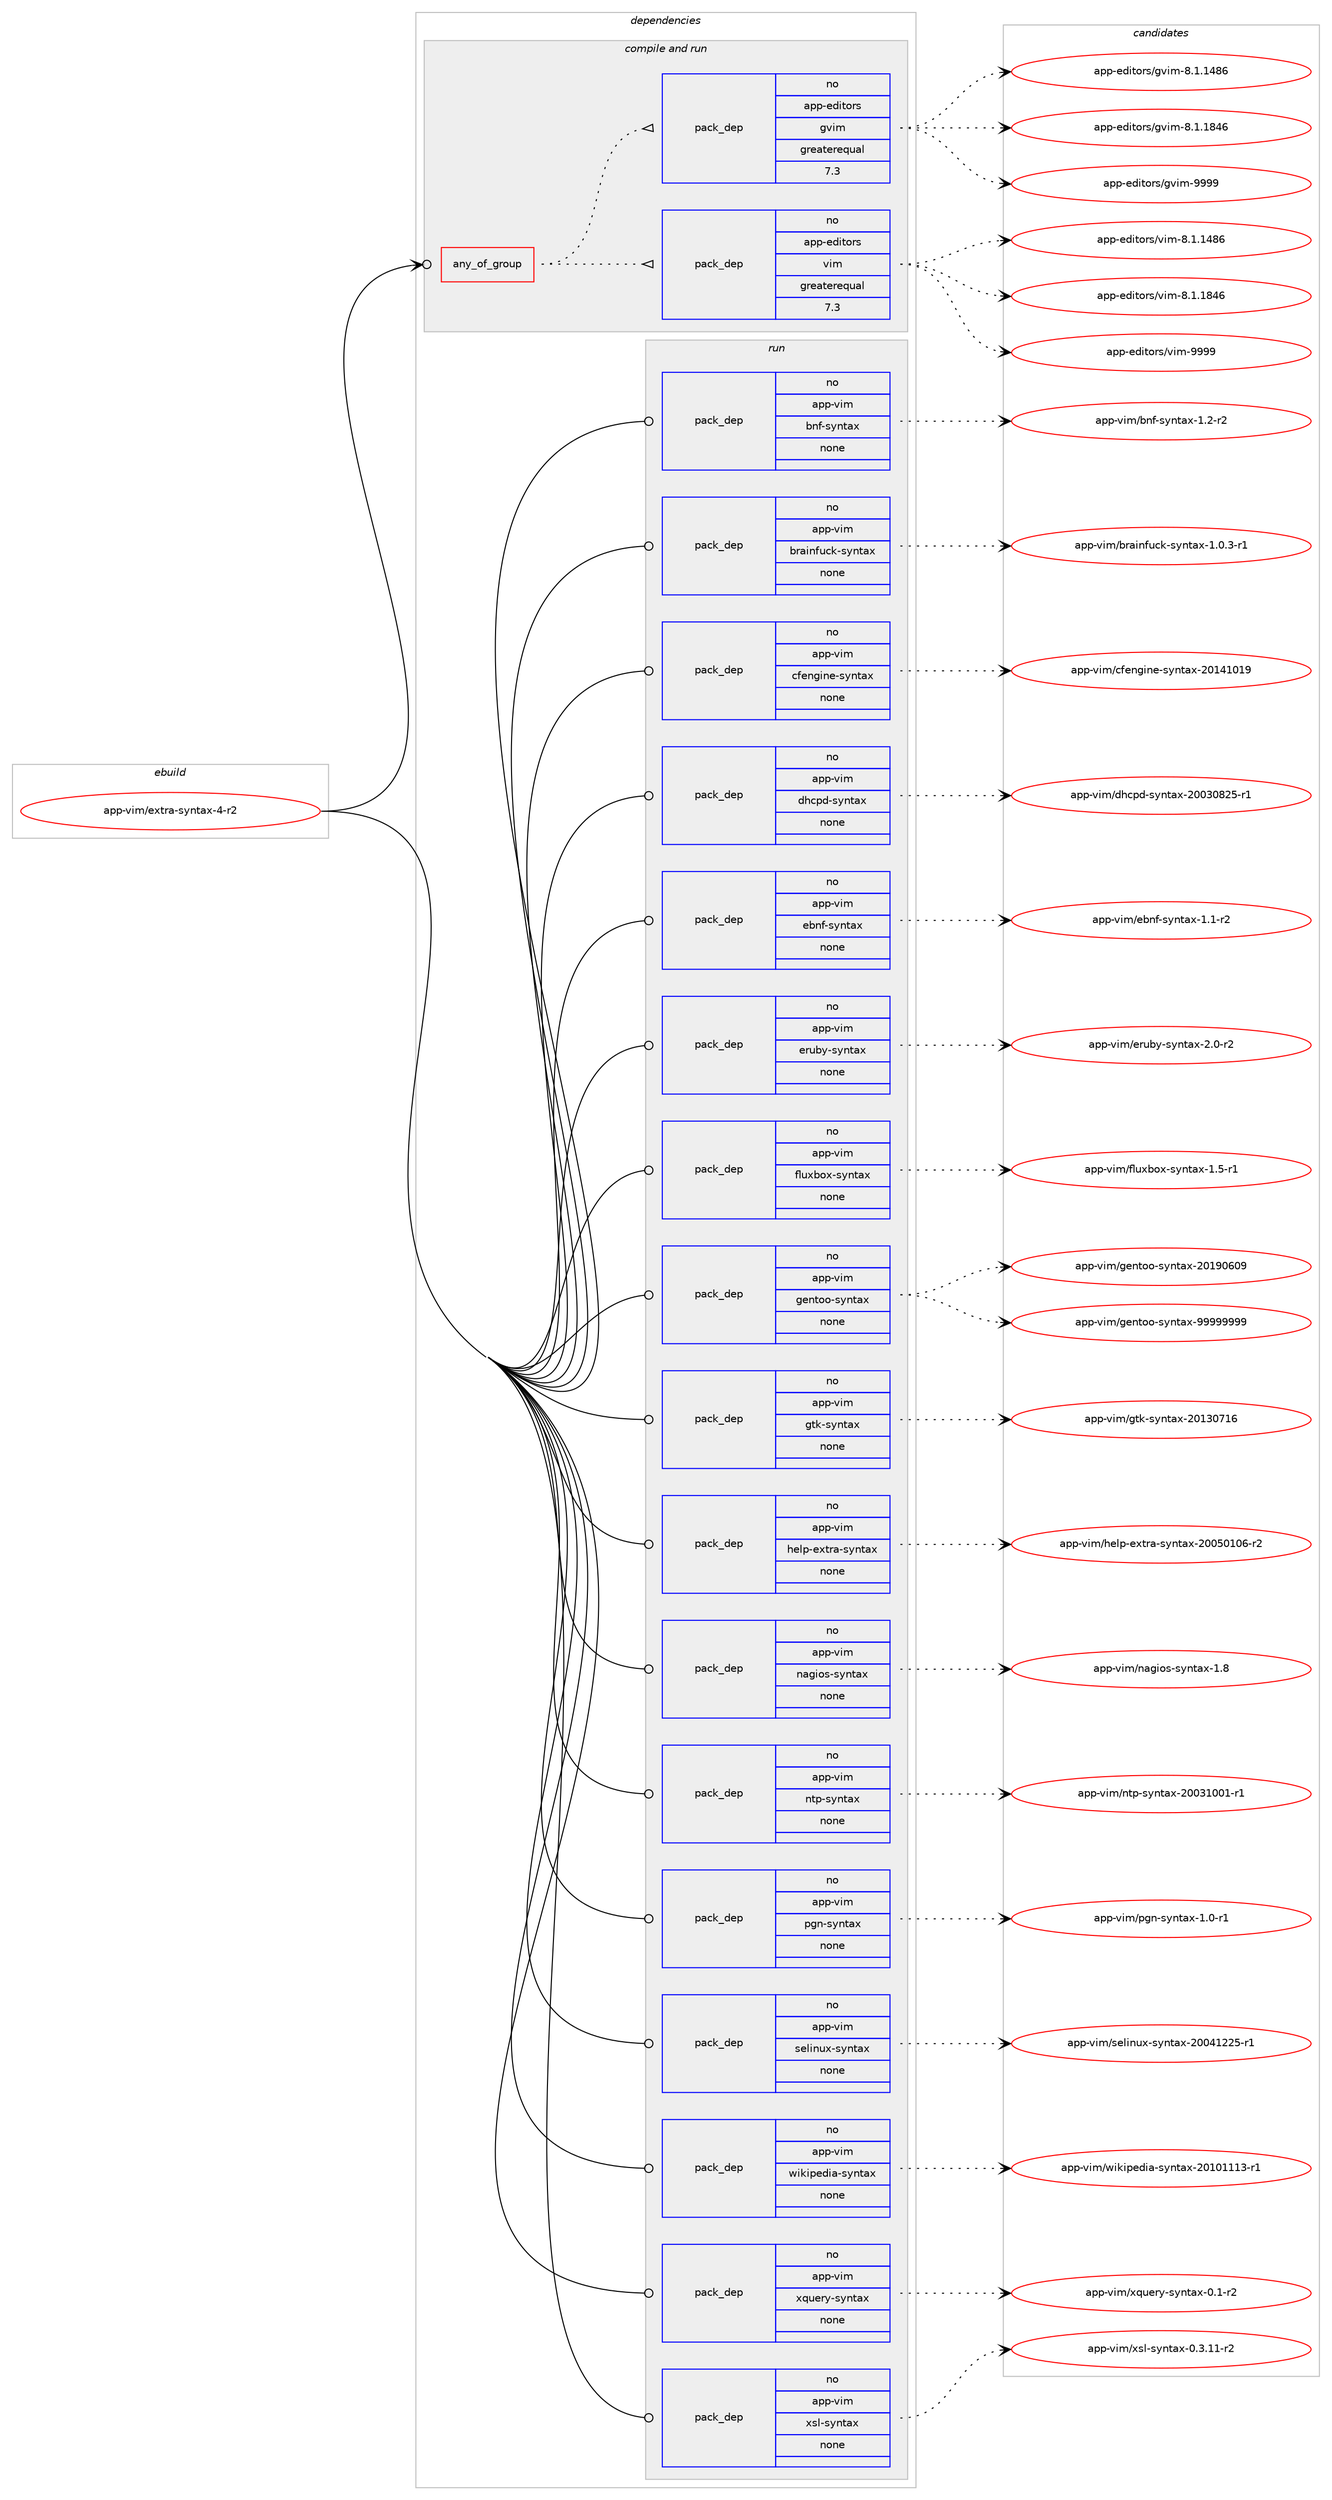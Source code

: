 digraph prolog {

# *************
# Graph options
# *************

newrank=true;
concentrate=true;
compound=true;
graph [rankdir=LR,fontname=Helvetica,fontsize=10,ranksep=1.5];#, ranksep=2.5, nodesep=0.2];
edge  [arrowhead=vee];
node  [fontname=Helvetica,fontsize=10];

# **********
# The ebuild
# **********

subgraph cluster_leftcol {
color=gray;
rank=same;
label=<<i>ebuild</i>>;
id [label="app-vim/extra-syntax-4-r2", color=red, width=4, href="../app-vim/extra-syntax-4-r2.svg"];
}

# ****************
# The dependencies
# ****************

subgraph cluster_midcol {
color=gray;
label=<<i>dependencies</i>>;
subgraph cluster_compile {
fillcolor="#eeeeee";
style=filled;
label=<<i>compile</i>>;
}
subgraph cluster_compileandrun {
fillcolor="#eeeeee";
style=filled;
label=<<i>compile and run</i>>;
subgraph any9044 {
dependency513795 [label=<<TABLE BORDER="0" CELLBORDER="1" CELLSPACING="0" CELLPADDING="4"><TR><TD CELLPADDING="10">any_of_group</TD></TR></TABLE>>, shape=none, color=red];subgraph pack382222 {
dependency513796 [label=<<TABLE BORDER="0" CELLBORDER="1" CELLSPACING="0" CELLPADDING="4" WIDTH="220"><TR><TD ROWSPAN="6" CELLPADDING="30">pack_dep</TD></TR><TR><TD WIDTH="110">no</TD></TR><TR><TD>app-editors</TD></TR><TR><TD>vim</TD></TR><TR><TD>greaterequal</TD></TR><TR><TD>7.3</TD></TR></TABLE>>, shape=none, color=blue];
}
dependency513795:e -> dependency513796:w [weight=20,style="dotted",arrowhead="oinv"];
subgraph pack382223 {
dependency513797 [label=<<TABLE BORDER="0" CELLBORDER="1" CELLSPACING="0" CELLPADDING="4" WIDTH="220"><TR><TD ROWSPAN="6" CELLPADDING="30">pack_dep</TD></TR><TR><TD WIDTH="110">no</TD></TR><TR><TD>app-editors</TD></TR><TR><TD>gvim</TD></TR><TR><TD>greaterequal</TD></TR><TR><TD>7.3</TD></TR></TABLE>>, shape=none, color=blue];
}
dependency513795:e -> dependency513797:w [weight=20,style="dotted",arrowhead="oinv"];
}
id:e -> dependency513795:w [weight=20,style="solid",arrowhead="odotvee"];
}
subgraph cluster_run {
fillcolor="#eeeeee";
style=filled;
label=<<i>run</i>>;
subgraph pack382224 {
dependency513798 [label=<<TABLE BORDER="0" CELLBORDER="1" CELLSPACING="0" CELLPADDING="4" WIDTH="220"><TR><TD ROWSPAN="6" CELLPADDING="30">pack_dep</TD></TR><TR><TD WIDTH="110">no</TD></TR><TR><TD>app-vim</TD></TR><TR><TD>bnf-syntax</TD></TR><TR><TD>none</TD></TR><TR><TD></TD></TR></TABLE>>, shape=none, color=blue];
}
id:e -> dependency513798:w [weight=20,style="solid",arrowhead="odot"];
subgraph pack382225 {
dependency513799 [label=<<TABLE BORDER="0" CELLBORDER="1" CELLSPACING="0" CELLPADDING="4" WIDTH="220"><TR><TD ROWSPAN="6" CELLPADDING="30">pack_dep</TD></TR><TR><TD WIDTH="110">no</TD></TR><TR><TD>app-vim</TD></TR><TR><TD>brainfuck-syntax</TD></TR><TR><TD>none</TD></TR><TR><TD></TD></TR></TABLE>>, shape=none, color=blue];
}
id:e -> dependency513799:w [weight=20,style="solid",arrowhead="odot"];
subgraph pack382226 {
dependency513800 [label=<<TABLE BORDER="0" CELLBORDER="1" CELLSPACING="0" CELLPADDING="4" WIDTH="220"><TR><TD ROWSPAN="6" CELLPADDING="30">pack_dep</TD></TR><TR><TD WIDTH="110">no</TD></TR><TR><TD>app-vim</TD></TR><TR><TD>cfengine-syntax</TD></TR><TR><TD>none</TD></TR><TR><TD></TD></TR></TABLE>>, shape=none, color=blue];
}
id:e -> dependency513800:w [weight=20,style="solid",arrowhead="odot"];
subgraph pack382227 {
dependency513801 [label=<<TABLE BORDER="0" CELLBORDER="1" CELLSPACING="0" CELLPADDING="4" WIDTH="220"><TR><TD ROWSPAN="6" CELLPADDING="30">pack_dep</TD></TR><TR><TD WIDTH="110">no</TD></TR><TR><TD>app-vim</TD></TR><TR><TD>dhcpd-syntax</TD></TR><TR><TD>none</TD></TR><TR><TD></TD></TR></TABLE>>, shape=none, color=blue];
}
id:e -> dependency513801:w [weight=20,style="solid",arrowhead="odot"];
subgraph pack382228 {
dependency513802 [label=<<TABLE BORDER="0" CELLBORDER="1" CELLSPACING="0" CELLPADDING="4" WIDTH="220"><TR><TD ROWSPAN="6" CELLPADDING="30">pack_dep</TD></TR><TR><TD WIDTH="110">no</TD></TR><TR><TD>app-vim</TD></TR><TR><TD>ebnf-syntax</TD></TR><TR><TD>none</TD></TR><TR><TD></TD></TR></TABLE>>, shape=none, color=blue];
}
id:e -> dependency513802:w [weight=20,style="solid",arrowhead="odot"];
subgraph pack382229 {
dependency513803 [label=<<TABLE BORDER="0" CELLBORDER="1" CELLSPACING="0" CELLPADDING="4" WIDTH="220"><TR><TD ROWSPAN="6" CELLPADDING="30">pack_dep</TD></TR><TR><TD WIDTH="110">no</TD></TR><TR><TD>app-vim</TD></TR><TR><TD>eruby-syntax</TD></TR><TR><TD>none</TD></TR><TR><TD></TD></TR></TABLE>>, shape=none, color=blue];
}
id:e -> dependency513803:w [weight=20,style="solid",arrowhead="odot"];
subgraph pack382230 {
dependency513804 [label=<<TABLE BORDER="0" CELLBORDER="1" CELLSPACING="0" CELLPADDING="4" WIDTH="220"><TR><TD ROWSPAN="6" CELLPADDING="30">pack_dep</TD></TR><TR><TD WIDTH="110">no</TD></TR><TR><TD>app-vim</TD></TR><TR><TD>fluxbox-syntax</TD></TR><TR><TD>none</TD></TR><TR><TD></TD></TR></TABLE>>, shape=none, color=blue];
}
id:e -> dependency513804:w [weight=20,style="solid",arrowhead="odot"];
subgraph pack382231 {
dependency513805 [label=<<TABLE BORDER="0" CELLBORDER="1" CELLSPACING="0" CELLPADDING="4" WIDTH="220"><TR><TD ROWSPAN="6" CELLPADDING="30">pack_dep</TD></TR><TR><TD WIDTH="110">no</TD></TR><TR><TD>app-vim</TD></TR><TR><TD>gentoo-syntax</TD></TR><TR><TD>none</TD></TR><TR><TD></TD></TR></TABLE>>, shape=none, color=blue];
}
id:e -> dependency513805:w [weight=20,style="solid",arrowhead="odot"];
subgraph pack382232 {
dependency513806 [label=<<TABLE BORDER="0" CELLBORDER="1" CELLSPACING="0" CELLPADDING="4" WIDTH="220"><TR><TD ROWSPAN="6" CELLPADDING="30">pack_dep</TD></TR><TR><TD WIDTH="110">no</TD></TR><TR><TD>app-vim</TD></TR><TR><TD>gtk-syntax</TD></TR><TR><TD>none</TD></TR><TR><TD></TD></TR></TABLE>>, shape=none, color=blue];
}
id:e -> dependency513806:w [weight=20,style="solid",arrowhead="odot"];
subgraph pack382233 {
dependency513807 [label=<<TABLE BORDER="0" CELLBORDER="1" CELLSPACING="0" CELLPADDING="4" WIDTH="220"><TR><TD ROWSPAN="6" CELLPADDING="30">pack_dep</TD></TR><TR><TD WIDTH="110">no</TD></TR><TR><TD>app-vim</TD></TR><TR><TD>help-extra-syntax</TD></TR><TR><TD>none</TD></TR><TR><TD></TD></TR></TABLE>>, shape=none, color=blue];
}
id:e -> dependency513807:w [weight=20,style="solid",arrowhead="odot"];
subgraph pack382234 {
dependency513808 [label=<<TABLE BORDER="0" CELLBORDER="1" CELLSPACING="0" CELLPADDING="4" WIDTH="220"><TR><TD ROWSPAN="6" CELLPADDING="30">pack_dep</TD></TR><TR><TD WIDTH="110">no</TD></TR><TR><TD>app-vim</TD></TR><TR><TD>nagios-syntax</TD></TR><TR><TD>none</TD></TR><TR><TD></TD></TR></TABLE>>, shape=none, color=blue];
}
id:e -> dependency513808:w [weight=20,style="solid",arrowhead="odot"];
subgraph pack382235 {
dependency513809 [label=<<TABLE BORDER="0" CELLBORDER="1" CELLSPACING="0" CELLPADDING="4" WIDTH="220"><TR><TD ROWSPAN="6" CELLPADDING="30">pack_dep</TD></TR><TR><TD WIDTH="110">no</TD></TR><TR><TD>app-vim</TD></TR><TR><TD>ntp-syntax</TD></TR><TR><TD>none</TD></TR><TR><TD></TD></TR></TABLE>>, shape=none, color=blue];
}
id:e -> dependency513809:w [weight=20,style="solid",arrowhead="odot"];
subgraph pack382236 {
dependency513810 [label=<<TABLE BORDER="0" CELLBORDER="1" CELLSPACING="0" CELLPADDING="4" WIDTH="220"><TR><TD ROWSPAN="6" CELLPADDING="30">pack_dep</TD></TR><TR><TD WIDTH="110">no</TD></TR><TR><TD>app-vim</TD></TR><TR><TD>pgn-syntax</TD></TR><TR><TD>none</TD></TR><TR><TD></TD></TR></TABLE>>, shape=none, color=blue];
}
id:e -> dependency513810:w [weight=20,style="solid",arrowhead="odot"];
subgraph pack382237 {
dependency513811 [label=<<TABLE BORDER="0" CELLBORDER="1" CELLSPACING="0" CELLPADDING="4" WIDTH="220"><TR><TD ROWSPAN="6" CELLPADDING="30">pack_dep</TD></TR><TR><TD WIDTH="110">no</TD></TR><TR><TD>app-vim</TD></TR><TR><TD>selinux-syntax</TD></TR><TR><TD>none</TD></TR><TR><TD></TD></TR></TABLE>>, shape=none, color=blue];
}
id:e -> dependency513811:w [weight=20,style="solid",arrowhead="odot"];
subgraph pack382238 {
dependency513812 [label=<<TABLE BORDER="0" CELLBORDER="1" CELLSPACING="0" CELLPADDING="4" WIDTH="220"><TR><TD ROWSPAN="6" CELLPADDING="30">pack_dep</TD></TR><TR><TD WIDTH="110">no</TD></TR><TR><TD>app-vim</TD></TR><TR><TD>wikipedia-syntax</TD></TR><TR><TD>none</TD></TR><TR><TD></TD></TR></TABLE>>, shape=none, color=blue];
}
id:e -> dependency513812:w [weight=20,style="solid",arrowhead="odot"];
subgraph pack382239 {
dependency513813 [label=<<TABLE BORDER="0" CELLBORDER="1" CELLSPACING="0" CELLPADDING="4" WIDTH="220"><TR><TD ROWSPAN="6" CELLPADDING="30">pack_dep</TD></TR><TR><TD WIDTH="110">no</TD></TR><TR><TD>app-vim</TD></TR><TR><TD>xquery-syntax</TD></TR><TR><TD>none</TD></TR><TR><TD></TD></TR></TABLE>>, shape=none, color=blue];
}
id:e -> dependency513813:w [weight=20,style="solid",arrowhead="odot"];
subgraph pack382240 {
dependency513814 [label=<<TABLE BORDER="0" CELLBORDER="1" CELLSPACING="0" CELLPADDING="4" WIDTH="220"><TR><TD ROWSPAN="6" CELLPADDING="30">pack_dep</TD></TR><TR><TD WIDTH="110">no</TD></TR><TR><TD>app-vim</TD></TR><TR><TD>xsl-syntax</TD></TR><TR><TD>none</TD></TR><TR><TD></TD></TR></TABLE>>, shape=none, color=blue];
}
id:e -> dependency513814:w [weight=20,style="solid",arrowhead="odot"];
}
}

# **************
# The candidates
# **************

subgraph cluster_choices {
rank=same;
color=gray;
label=<<i>candidates</i>>;

subgraph choice382222 {
color=black;
nodesep=1;
choice971121124510110010511611111411547118105109455646494649525654 [label="app-editors/vim-8.1.1486", color=red, width=4,href="../app-editors/vim-8.1.1486.svg"];
choice971121124510110010511611111411547118105109455646494649565254 [label="app-editors/vim-8.1.1846", color=red, width=4,href="../app-editors/vim-8.1.1846.svg"];
choice9711211245101100105116111114115471181051094557575757 [label="app-editors/vim-9999", color=red, width=4,href="../app-editors/vim-9999.svg"];
dependency513796:e -> choice971121124510110010511611111411547118105109455646494649525654:w [style=dotted,weight="100"];
dependency513796:e -> choice971121124510110010511611111411547118105109455646494649565254:w [style=dotted,weight="100"];
dependency513796:e -> choice9711211245101100105116111114115471181051094557575757:w [style=dotted,weight="100"];
}
subgraph choice382223 {
color=black;
nodesep=1;
choice971121124510110010511611111411547103118105109455646494649525654 [label="app-editors/gvim-8.1.1486", color=red, width=4,href="../app-editors/gvim-8.1.1486.svg"];
choice971121124510110010511611111411547103118105109455646494649565254 [label="app-editors/gvim-8.1.1846", color=red, width=4,href="../app-editors/gvim-8.1.1846.svg"];
choice9711211245101100105116111114115471031181051094557575757 [label="app-editors/gvim-9999", color=red, width=4,href="../app-editors/gvim-9999.svg"];
dependency513797:e -> choice971121124510110010511611111411547103118105109455646494649525654:w [style=dotted,weight="100"];
dependency513797:e -> choice971121124510110010511611111411547103118105109455646494649565254:w [style=dotted,weight="100"];
dependency513797:e -> choice9711211245101100105116111114115471031181051094557575757:w [style=dotted,weight="100"];
}
subgraph choice382224 {
color=black;
nodesep=1;
choice971121124511810510947981101024511512111011697120454946504511450 [label="app-vim/bnf-syntax-1.2-r2", color=red, width=4,href="../app-vim/bnf-syntax-1.2-r2.svg"];
dependency513798:e -> choice971121124511810510947981101024511512111011697120454946504511450:w [style=dotted,weight="100"];
}
subgraph choice382225 {
color=black;
nodesep=1;
choice97112112451181051094798114971051101021179910745115121110116971204549464846514511449 [label="app-vim/brainfuck-syntax-1.0.3-r1", color=red, width=4,href="../app-vim/brainfuck-syntax-1.0.3-r1.svg"];
dependency513799:e -> choice97112112451181051094798114971051101021179910745115121110116971204549464846514511449:w [style=dotted,weight="100"];
}
subgraph choice382226 {
color=black;
nodesep=1;
choice971121124511810510947991021011101031051101014511512111011697120455048495249484957 [label="app-vim/cfengine-syntax-20141019", color=red, width=4,href="../app-vim/cfengine-syntax-20141019.svg"];
dependency513800:e -> choice971121124511810510947991021011101031051101014511512111011697120455048495249484957:w [style=dotted,weight="100"];
}
subgraph choice382227 {
color=black;
nodesep=1;
choice9711211245118105109471001049911210045115121110116971204550484851485650534511449 [label="app-vim/dhcpd-syntax-20030825-r1", color=red, width=4,href="../app-vim/dhcpd-syntax-20030825-r1.svg"];
dependency513801:e -> choice9711211245118105109471001049911210045115121110116971204550484851485650534511449:w [style=dotted,weight="100"];
}
subgraph choice382228 {
color=black;
nodesep=1;
choice971121124511810510947101981101024511512111011697120454946494511450 [label="app-vim/ebnf-syntax-1.1-r2", color=red, width=4,href="../app-vim/ebnf-syntax-1.1-r2.svg"];
dependency513802:e -> choice971121124511810510947101981101024511512111011697120454946494511450:w [style=dotted,weight="100"];
}
subgraph choice382229 {
color=black;
nodesep=1;
choice971121124511810510947101114117981214511512111011697120455046484511450 [label="app-vim/eruby-syntax-2.0-r2", color=red, width=4,href="../app-vim/eruby-syntax-2.0-r2.svg"];
dependency513803:e -> choice971121124511810510947101114117981214511512111011697120455046484511450:w [style=dotted,weight="100"];
}
subgraph choice382230 {
color=black;
nodesep=1;
choice971121124511810510947102108117120981111204511512111011697120454946534511449 [label="app-vim/fluxbox-syntax-1.5-r1", color=red, width=4,href="../app-vim/fluxbox-syntax-1.5-r1.svg"];
dependency513804:e -> choice971121124511810510947102108117120981111204511512111011697120454946534511449:w [style=dotted,weight="100"];
}
subgraph choice382231 {
color=black;
nodesep=1;
choice9711211245118105109471031011101161111114511512111011697120455048495748544857 [label="app-vim/gentoo-syntax-20190609", color=red, width=4,href="../app-vim/gentoo-syntax-20190609.svg"];
choice9711211245118105109471031011101161111114511512111011697120455757575757575757 [label="app-vim/gentoo-syntax-99999999", color=red, width=4,href="../app-vim/gentoo-syntax-99999999.svg"];
dependency513805:e -> choice9711211245118105109471031011101161111114511512111011697120455048495748544857:w [style=dotted,weight="100"];
dependency513805:e -> choice9711211245118105109471031011101161111114511512111011697120455757575757575757:w [style=dotted,weight="100"];
}
subgraph choice382232 {
color=black;
nodesep=1;
choice9711211245118105109471031161074511512111011697120455048495148554954 [label="app-vim/gtk-syntax-20130716", color=red, width=4,href="../app-vim/gtk-syntax-20130716.svg"];
dependency513806:e -> choice9711211245118105109471031161074511512111011697120455048495148554954:w [style=dotted,weight="100"];
}
subgraph choice382233 {
color=black;
nodesep=1;
choice971121124511810510947104101108112451011201161149745115121110116971204550484853484948544511450 [label="app-vim/help-extra-syntax-20050106-r2", color=red, width=4,href="../app-vim/help-extra-syntax-20050106-r2.svg"];
dependency513807:e -> choice971121124511810510947104101108112451011201161149745115121110116971204550484853484948544511450:w [style=dotted,weight="100"];
}
subgraph choice382234 {
color=black;
nodesep=1;
choice97112112451181051094711097103105111115451151211101169712045494656 [label="app-vim/nagios-syntax-1.8", color=red, width=4,href="../app-vim/nagios-syntax-1.8.svg"];
dependency513808:e -> choice97112112451181051094711097103105111115451151211101169712045494656:w [style=dotted,weight="100"];
}
subgraph choice382235 {
color=black;
nodesep=1;
choice97112112451181051094711011611245115121110116971204550484851494848494511449 [label="app-vim/ntp-syntax-20031001-r1", color=red, width=4,href="../app-vim/ntp-syntax-20031001-r1.svg"];
dependency513809:e -> choice97112112451181051094711011611245115121110116971204550484851494848494511449:w [style=dotted,weight="100"];
}
subgraph choice382236 {
color=black;
nodesep=1;
choice9711211245118105109471121031104511512111011697120454946484511449 [label="app-vim/pgn-syntax-1.0-r1", color=red, width=4,href="../app-vim/pgn-syntax-1.0-r1.svg"];
dependency513810:e -> choice9711211245118105109471121031104511512111011697120454946484511449:w [style=dotted,weight="100"];
}
subgraph choice382237 {
color=black;
nodesep=1;
choice97112112451181051094711510110810511011712045115121110116971204550484852495050534511449 [label="app-vim/selinux-syntax-20041225-r1", color=red, width=4,href="../app-vim/selinux-syntax-20041225-r1.svg"];
dependency513811:e -> choice97112112451181051094711510110810511011712045115121110116971204550484852495050534511449:w [style=dotted,weight="100"];
}
subgraph choice382238 {
color=black;
nodesep=1;
choice9711211245118105109471191051071051121011001059745115121110116971204550484948494949514511449 [label="app-vim/wikipedia-syntax-20101113-r1", color=red, width=4,href="../app-vim/wikipedia-syntax-20101113-r1.svg"];
dependency513812:e -> choice9711211245118105109471191051071051121011001059745115121110116971204550484948494949514511449:w [style=dotted,weight="100"];
}
subgraph choice382239 {
color=black;
nodesep=1;
choice9711211245118105109471201131171011141214511512111011697120454846494511450 [label="app-vim/xquery-syntax-0.1-r2", color=red, width=4,href="../app-vim/xquery-syntax-0.1-r2.svg"];
dependency513813:e -> choice9711211245118105109471201131171011141214511512111011697120454846494511450:w [style=dotted,weight="100"];
}
subgraph choice382240 {
color=black;
nodesep=1;
choice9711211245118105109471201151084511512111011697120454846514649494511450 [label="app-vim/xsl-syntax-0.3.11-r2", color=red, width=4,href="../app-vim/xsl-syntax-0.3.11-r2.svg"];
dependency513814:e -> choice9711211245118105109471201151084511512111011697120454846514649494511450:w [style=dotted,weight="100"];
}
}

}
